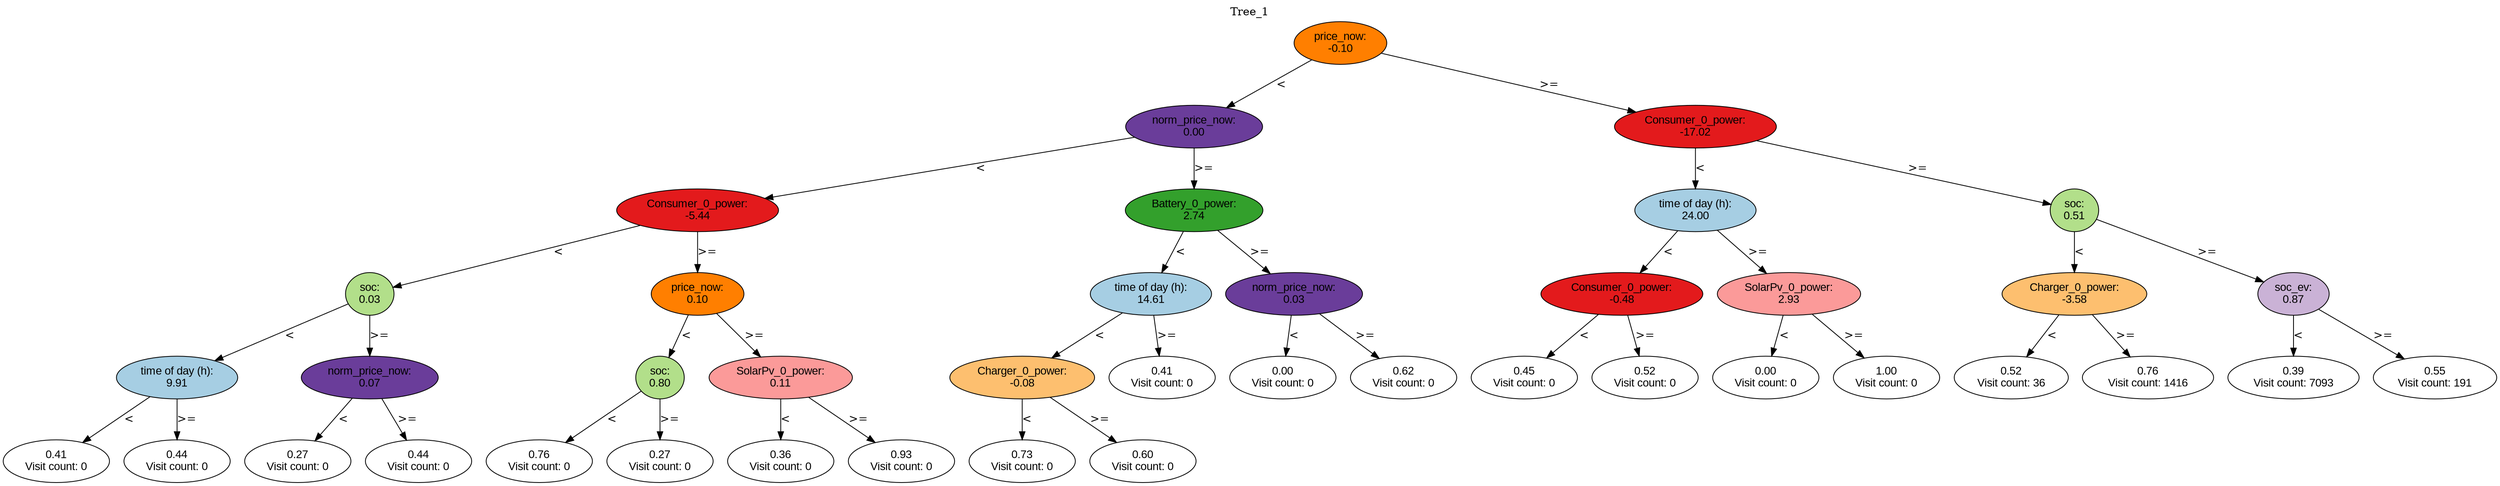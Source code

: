 digraph BST {
    node [fontname="Arial" style=filled colorscheme=paired12];
    0 [ label = "price_now:
-0.10" fillcolor=8];
    1 [ label = "norm_price_now:
0.00" fillcolor=10];
    2 [ label = "Consumer_0_power:
-5.44" fillcolor=6];
    3 [ label = "soc:
0.03" fillcolor=3];
    4 [ label = "time of day (h):
9.91" fillcolor=1];
    5 [ label = "0.41
Visit count: 0" fillcolor=white];
    6 [ label = "0.44
Visit count: 0" fillcolor=white];
    7 [ label = "norm_price_now:
0.07" fillcolor=10];
    8 [ label = "0.27
Visit count: 0" fillcolor=white];
    9 [ label = "0.44
Visit count: 0" fillcolor=white];
    10 [ label = "price_now:
0.10" fillcolor=8];
    11 [ label = "soc:
0.80" fillcolor=3];
    12 [ label = "0.76
Visit count: 0" fillcolor=white];
    13 [ label = "0.27
Visit count: 0" fillcolor=white];
    14 [ label = "SolarPv_0_power:
0.11" fillcolor=5];
    15 [ label = "0.36
Visit count: 0" fillcolor=white];
    16 [ label = "0.93
Visit count: 0" fillcolor=white];
    17 [ label = "Battery_0_power:
2.74" fillcolor=4];
    18 [ label = "time of day (h):
14.61" fillcolor=1];
    19 [ label = "Charger_0_power:
-0.08" fillcolor=7];
    20 [ label = "0.73
Visit count: 0" fillcolor=white];
    21 [ label = "0.60
Visit count: 0" fillcolor=white];
    22 [ label = "0.41
Visit count: 0" fillcolor=white];
    23 [ label = "norm_price_now:
0.03" fillcolor=10];
    24 [ label = "0.00
Visit count: 0" fillcolor=white];
    25 [ label = "0.62
Visit count: 0" fillcolor=white];
    26 [ label = "Consumer_0_power:
-17.02" fillcolor=6];
    27 [ label = "time of day (h):
24.00" fillcolor=1];
    28 [ label = "Consumer_0_power:
-0.48" fillcolor=6];
    29 [ label = "0.45
Visit count: 0" fillcolor=white];
    30 [ label = "0.52
Visit count: 0" fillcolor=white];
    31 [ label = "SolarPv_0_power:
2.93" fillcolor=5];
    32 [ label = "0.00
Visit count: 0" fillcolor=white];
    33 [ label = "1.00
Visit count: 0" fillcolor=white];
    34 [ label = "soc:
0.51" fillcolor=3];
    35 [ label = "Charger_0_power:
-3.58" fillcolor=7];
    36 [ label = "0.52
Visit count: 36" fillcolor=white];
    37 [ label = "0.76
Visit count: 1416" fillcolor=white];
    38 [ label = "soc_ev:
0.87" fillcolor=9];
    39 [ label = "0.39
Visit count: 7093" fillcolor=white];
    40 [ label = "0.55
Visit count: 191" fillcolor=white];

    0  -> 1[ label = "<"];
    0  -> 26[ label = ">="];
    1  -> 2[ label = "<"];
    1  -> 17[ label = ">="];
    2  -> 3[ label = "<"];
    2  -> 10[ label = ">="];
    3  -> 4[ label = "<"];
    3  -> 7[ label = ">="];
    4  -> 5[ label = "<"];
    4  -> 6[ label = ">="];
    7  -> 8[ label = "<"];
    7  -> 9[ label = ">="];
    10  -> 11[ label = "<"];
    10  -> 14[ label = ">="];
    11  -> 12[ label = "<"];
    11  -> 13[ label = ">="];
    14  -> 15[ label = "<"];
    14  -> 16[ label = ">="];
    17  -> 18[ label = "<"];
    17  -> 23[ label = ">="];
    18  -> 19[ label = "<"];
    18  -> 22[ label = ">="];
    19  -> 20[ label = "<"];
    19  -> 21[ label = ">="];
    23  -> 24[ label = "<"];
    23  -> 25[ label = ">="];
    26  -> 27[ label = "<"];
    26  -> 34[ label = ">="];
    27  -> 28[ label = "<"];
    27  -> 31[ label = ">="];
    28  -> 29[ label = "<"];
    28  -> 30[ label = ">="];
    31  -> 32[ label = "<"];
    31  -> 33[ label = ">="];
    34  -> 35[ label = "<"];
    34  -> 38[ label = ">="];
    35  -> 36[ label = "<"];
    35  -> 37[ label = ">="];
    38  -> 39[ label = "<"];
    38  -> 40[ label = ">="];

    labelloc="t";
    label="Tree_1";
}
